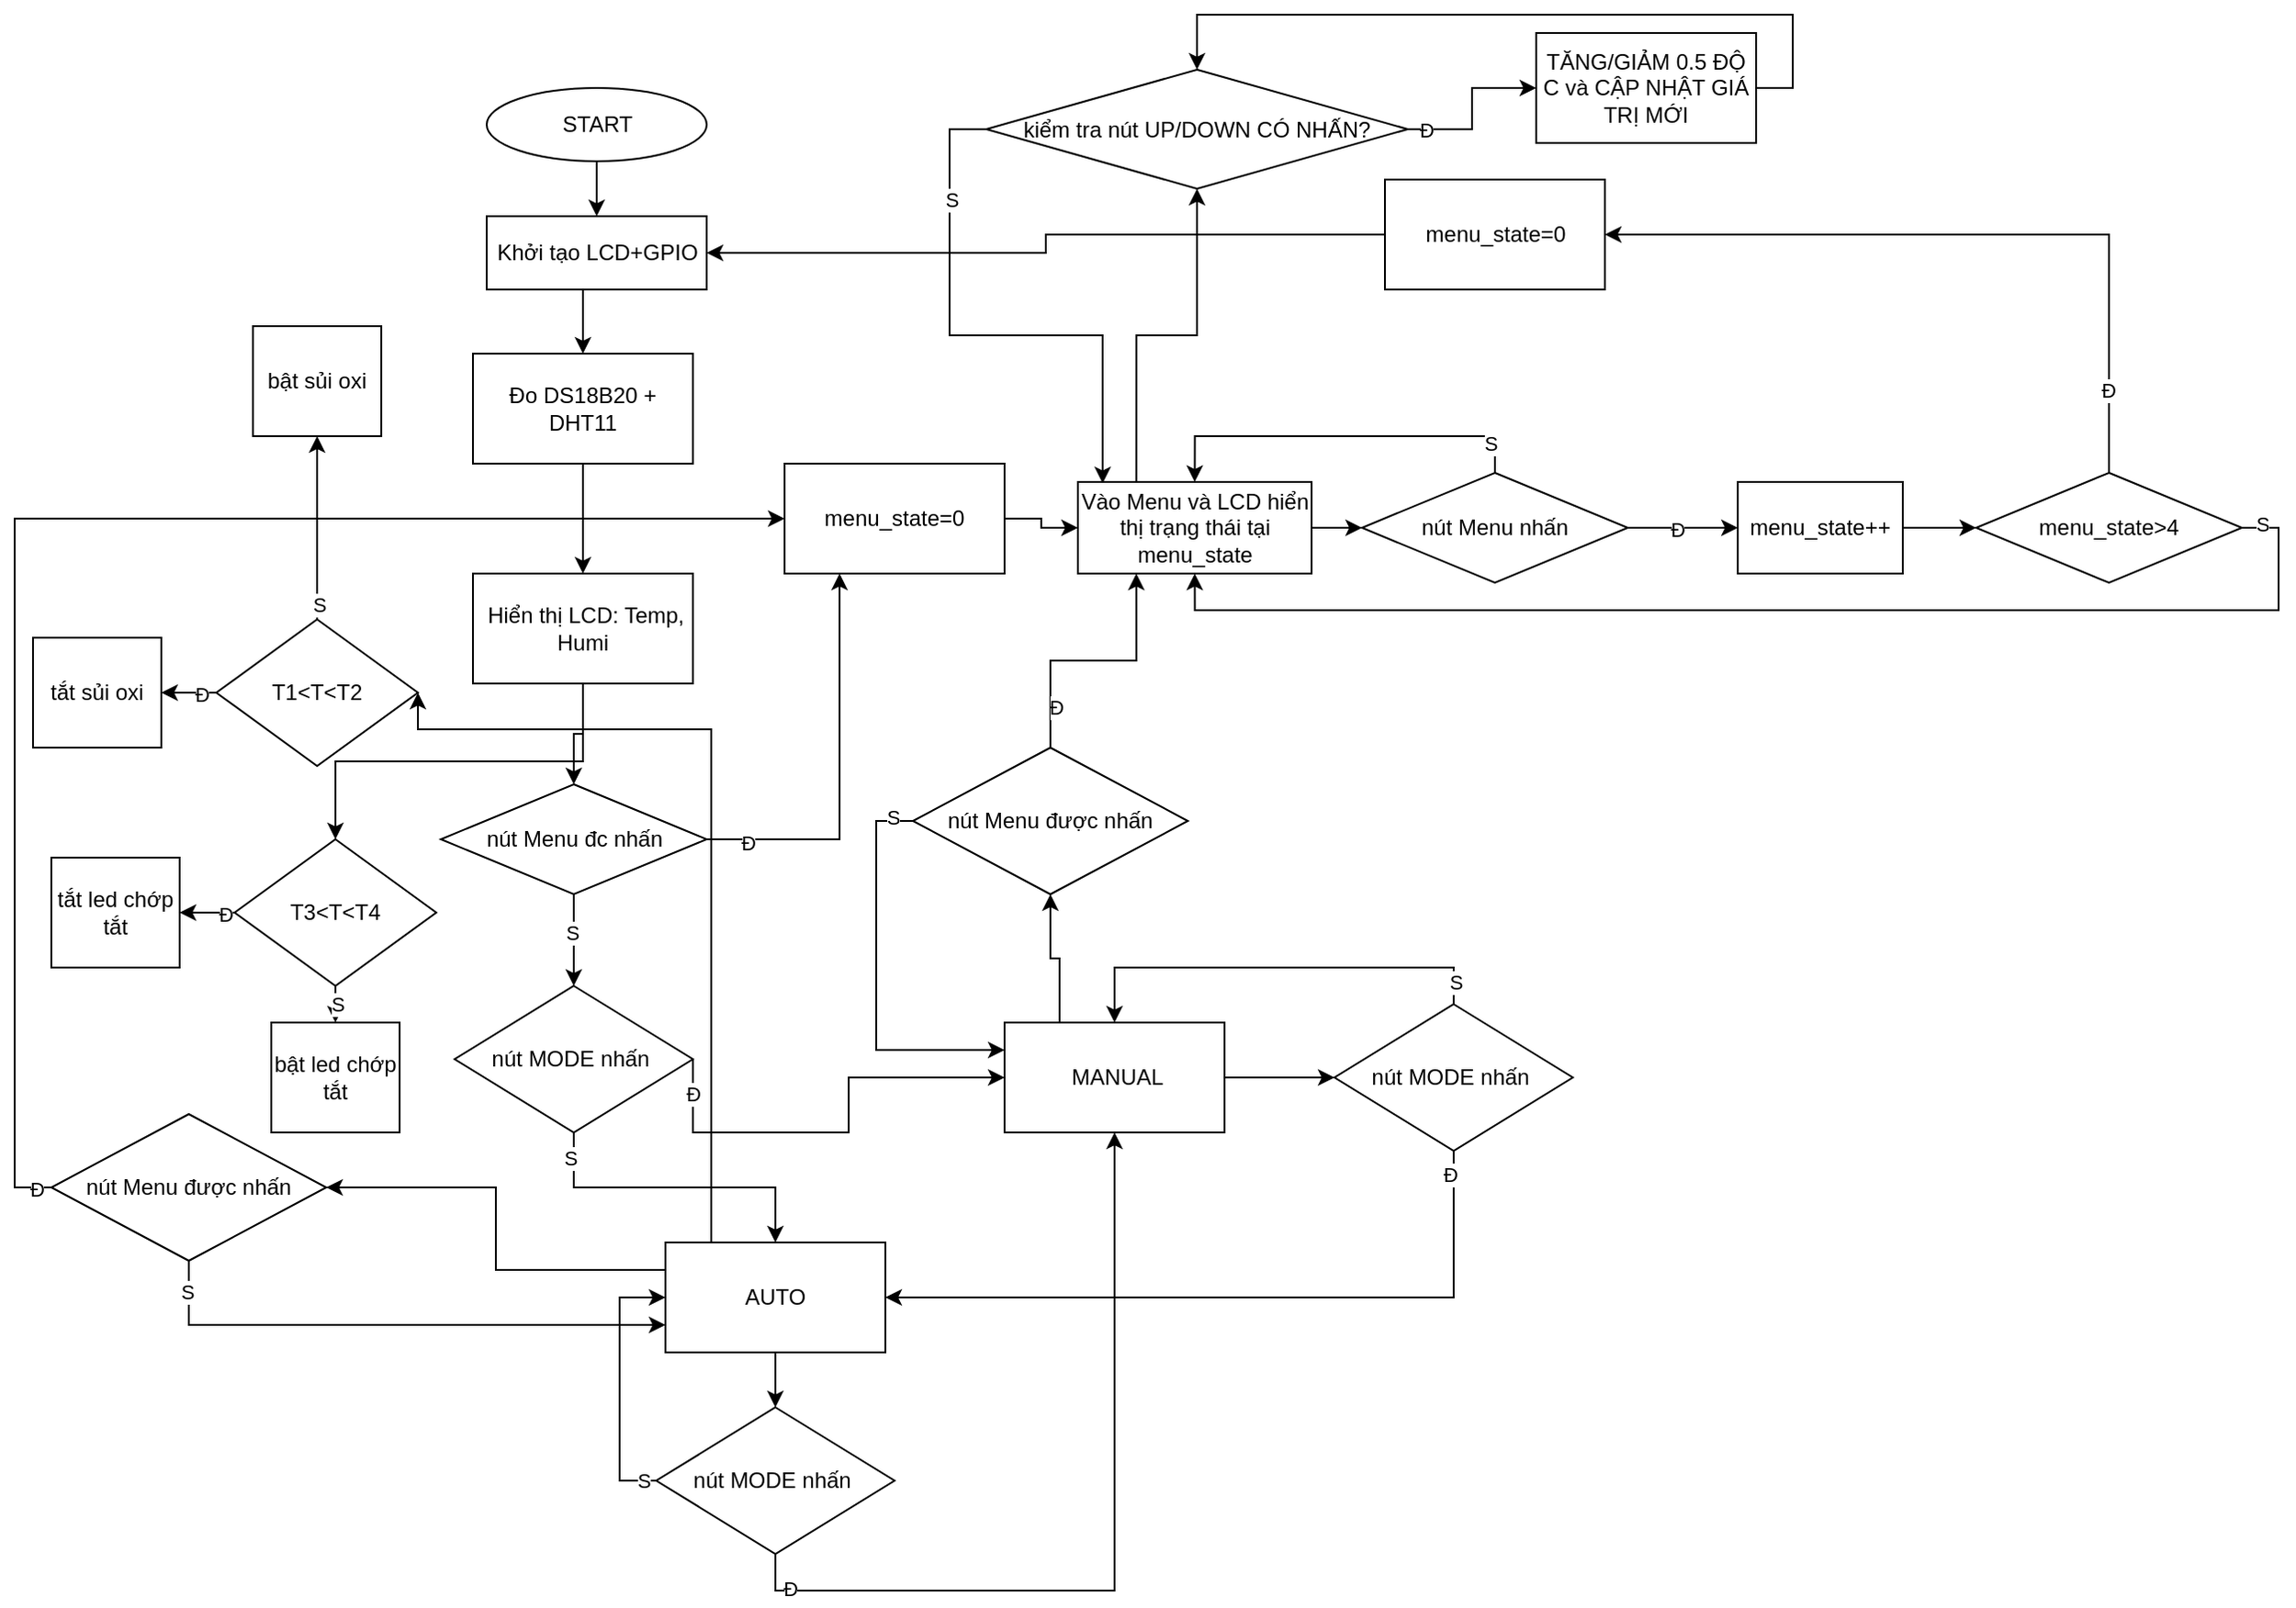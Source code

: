 <mxfile version="27.0.9">
  <diagram name="Page-1" id="l9Kzqq0qMRMQJfltJ0QI">
    <mxGraphModel dx="992" dy="535" grid="1" gridSize="10" guides="1" tooltips="1" connect="1" arrows="1" fold="1" page="1" pageScale="1" pageWidth="3300" pageHeight="4681" math="0" shadow="0">
      <root>
        <mxCell id="0" />
        <mxCell id="1" parent="0" />
        <mxCell id="YxmGQbVW7cjqFYO8cG6r-63" style="edgeStyle=orthogonalEdgeStyle;rounded=0;orthogonalLoop=1;jettySize=auto;html=1;exitX=0.5;exitY=1;exitDx=0;exitDy=0;entryX=0.5;entryY=0;entryDx=0;entryDy=0;" parent="1" source="YxmGQbVW7cjqFYO8cG6r-1" target="YxmGQbVW7cjqFYO8cG6r-5" edge="1">
          <mxGeometry relative="1" as="geometry" />
        </mxCell>
        <mxCell id="YxmGQbVW7cjqFYO8cG6r-1" value="START" style="ellipse;whiteSpace=wrap;html=1;" parent="1" vertex="1">
          <mxGeometry x="347.5" y="90" width="120" height="40" as="geometry" />
        </mxCell>
        <mxCell id="YxmGQbVW7cjqFYO8cG6r-82" style="edgeStyle=orthogonalEdgeStyle;rounded=0;orthogonalLoop=1;jettySize=auto;html=1;exitX=0.5;exitY=1;exitDx=0;exitDy=0;entryX=0.5;entryY=0;entryDx=0;entryDy=0;" parent="1" source="YxmGQbVW7cjqFYO8cG6r-5" target="YxmGQbVW7cjqFYO8cG6r-20" edge="1">
          <mxGeometry relative="1" as="geometry" />
        </mxCell>
        <mxCell id="YxmGQbVW7cjqFYO8cG6r-5" value="Khởi tạo LCD+GPIO" style="rounded=0;whiteSpace=wrap;html=1;" parent="1" vertex="1">
          <mxGeometry x="347.5" y="160" width="120" height="40" as="geometry" />
        </mxCell>
        <mxCell id="YxmGQbVW7cjqFYO8cG6r-73" style="edgeStyle=orthogonalEdgeStyle;rounded=0;orthogonalLoop=1;jettySize=auto;html=1;exitX=1;exitY=0.5;exitDx=0;exitDy=0;entryX=0;entryY=0.5;entryDx=0;entryDy=0;" parent="1" source="YxmGQbVW7cjqFYO8cG6r-9" target="YxmGQbVW7cjqFYO8cG6r-11" edge="1">
          <mxGeometry relative="1" as="geometry" />
        </mxCell>
        <mxCell id="YxmGQbVW7cjqFYO8cG6r-76" style="edgeStyle=orthogonalEdgeStyle;rounded=0;orthogonalLoop=1;jettySize=auto;html=1;exitX=0.25;exitY=0;exitDx=0;exitDy=0;entryX=0.5;entryY=1;entryDx=0;entryDy=0;" parent="1" source="YxmGQbVW7cjqFYO8cG6r-9" target="YxmGQbVW7cjqFYO8cG6r-75" edge="1">
          <mxGeometry relative="1" as="geometry" />
        </mxCell>
        <mxCell id="YxmGQbVW7cjqFYO8cG6r-9" value="Vào Menu và LCD hiển thị trạng thái tại menu_state" style="rounded=0;whiteSpace=wrap;html=1;" parent="1" vertex="1">
          <mxGeometry x="670" y="305" width="127.5" height="50" as="geometry" />
        </mxCell>
        <mxCell id="YxmGQbVW7cjqFYO8cG6r-17" style="edgeStyle=orthogonalEdgeStyle;rounded=0;orthogonalLoop=1;jettySize=auto;html=1;exitX=0.5;exitY=0;exitDx=0;exitDy=0;entryX=0.5;entryY=0;entryDx=0;entryDy=0;" parent="1" source="YxmGQbVW7cjqFYO8cG6r-11" target="YxmGQbVW7cjqFYO8cG6r-9" edge="1">
          <mxGeometry relative="1" as="geometry" />
        </mxCell>
        <mxCell id="YxmGQbVW7cjqFYO8cG6r-91" value="S" style="edgeLabel;html=1;align=center;verticalAlign=middle;resizable=0;points=[];" parent="YxmGQbVW7cjqFYO8cG6r-17" vertex="1" connectable="0">
          <mxGeometry x="-0.84" y="3" relative="1" as="geometry">
            <mxPoint as="offset" />
          </mxGeometry>
        </mxCell>
        <mxCell id="YxmGQbVW7cjqFYO8cG6r-70" style="edgeStyle=orthogonalEdgeStyle;rounded=0;orthogonalLoop=1;jettySize=auto;html=1;exitX=1;exitY=0.5;exitDx=0;exitDy=0;entryX=0;entryY=0.5;entryDx=0;entryDy=0;" parent="1" source="YxmGQbVW7cjqFYO8cG6r-11" target="YxmGQbVW7cjqFYO8cG6r-13" edge="1">
          <mxGeometry relative="1" as="geometry" />
        </mxCell>
        <mxCell id="YxmGQbVW7cjqFYO8cG6r-90" value="Đ" style="edgeLabel;html=1;align=center;verticalAlign=middle;resizable=0;points=[];" parent="YxmGQbVW7cjqFYO8cG6r-70" vertex="1" connectable="0">
          <mxGeometry x="-0.093" y="-1" relative="1" as="geometry">
            <mxPoint as="offset" />
          </mxGeometry>
        </mxCell>
        <mxCell id="YxmGQbVW7cjqFYO8cG6r-11" value="nút Menu nhấn" style="rhombus;whiteSpace=wrap;html=1;" parent="1" vertex="1">
          <mxGeometry x="825" y="300" width="145" height="60" as="geometry" />
        </mxCell>
        <mxCell id="YxmGQbVW7cjqFYO8cG6r-19" style="edgeStyle=orthogonalEdgeStyle;rounded=0;orthogonalLoop=1;jettySize=auto;html=1;exitX=1;exitY=0.5;exitDx=0;exitDy=0;entryX=0.5;entryY=1;entryDx=0;entryDy=0;" parent="1" source="YxmGQbVW7cjqFYO8cG6r-12" target="YxmGQbVW7cjqFYO8cG6r-9" edge="1">
          <mxGeometry relative="1" as="geometry" />
        </mxCell>
        <mxCell id="YxmGQbVW7cjqFYO8cG6r-93" value="S" style="edgeLabel;html=1;align=center;verticalAlign=middle;resizable=0;points=[];" parent="YxmGQbVW7cjqFYO8cG6r-19" vertex="1" connectable="0">
          <mxGeometry x="-0.967" y="2" relative="1" as="geometry">
            <mxPoint as="offset" />
          </mxGeometry>
        </mxCell>
        <mxCell id="YxmGQbVW7cjqFYO8cG6r-44" style="edgeStyle=orthogonalEdgeStyle;rounded=0;orthogonalLoop=1;jettySize=auto;html=1;exitX=0.5;exitY=0;exitDx=0;exitDy=0;entryX=1;entryY=0.5;entryDx=0;entryDy=0;" parent="1" source="YxmGQbVW7cjqFYO8cG6r-12" target="YxmGQbVW7cjqFYO8cG6r-42" edge="1">
          <mxGeometry relative="1" as="geometry" />
        </mxCell>
        <mxCell id="YxmGQbVW7cjqFYO8cG6r-92" value="Đ" style="edgeLabel;html=1;align=center;verticalAlign=middle;resizable=0;points=[];" parent="YxmGQbVW7cjqFYO8cG6r-44" vertex="1" connectable="0">
          <mxGeometry x="-0.779" y="1" relative="1" as="geometry">
            <mxPoint as="offset" />
          </mxGeometry>
        </mxCell>
        <mxCell id="YxmGQbVW7cjqFYO8cG6r-12" value="menu_state&amp;gt;4" style="rhombus;whiteSpace=wrap;html=1;" parent="1" vertex="1">
          <mxGeometry x="1160" y="300" width="145" height="60" as="geometry" />
        </mxCell>
        <mxCell id="YxmGQbVW7cjqFYO8cG6r-71" style="edgeStyle=orthogonalEdgeStyle;rounded=0;orthogonalLoop=1;jettySize=auto;html=1;exitX=1;exitY=0.5;exitDx=0;exitDy=0;entryX=0;entryY=0.5;entryDx=0;entryDy=0;" parent="1" source="YxmGQbVW7cjqFYO8cG6r-13" target="YxmGQbVW7cjqFYO8cG6r-12" edge="1">
          <mxGeometry relative="1" as="geometry" />
        </mxCell>
        <mxCell id="YxmGQbVW7cjqFYO8cG6r-13" value="menu_state++" style="rounded=0;whiteSpace=wrap;html=1;" parent="1" vertex="1">
          <mxGeometry x="1030" y="305" width="90" height="50" as="geometry" />
        </mxCell>
        <mxCell id="YxmGQbVW7cjqFYO8cG6r-67" style="edgeStyle=orthogonalEdgeStyle;rounded=0;orthogonalLoop=1;jettySize=auto;html=1;exitX=0.5;exitY=1;exitDx=0;exitDy=0;" parent="1" source="YxmGQbVW7cjqFYO8cG6r-20" target="YxmGQbVW7cjqFYO8cG6r-21" edge="1">
          <mxGeometry relative="1" as="geometry" />
        </mxCell>
        <mxCell id="YxmGQbVW7cjqFYO8cG6r-20" value="Đo DS18B20 + DHT11" style="rounded=0;whiteSpace=wrap;html=1;" parent="1" vertex="1">
          <mxGeometry x="340" y="235" width="120" height="60" as="geometry" />
        </mxCell>
        <mxCell id="YxmGQbVW7cjqFYO8cG6r-86" style="edgeStyle=orthogonalEdgeStyle;rounded=0;orthogonalLoop=1;jettySize=auto;html=1;exitX=0.5;exitY=1;exitDx=0;exitDy=0;entryX=0.5;entryY=0;entryDx=0;entryDy=0;" parent="1" source="YxmGQbVW7cjqFYO8cG6r-21" target="YxmGQbVW7cjqFYO8cG6r-83" edge="1">
          <mxGeometry relative="1" as="geometry" />
        </mxCell>
        <mxCell id="7M0fmgJ4529Uw_8fg1cl-2" style="edgeStyle=orthogonalEdgeStyle;rounded=0;orthogonalLoop=1;jettySize=auto;html=1;exitX=0.5;exitY=1;exitDx=0;exitDy=0;entryX=0.5;entryY=0;entryDx=0;entryDy=0;" edge="1" parent="1" source="YxmGQbVW7cjqFYO8cG6r-21" target="YxmGQbVW7cjqFYO8cG6r-110">
          <mxGeometry relative="1" as="geometry" />
        </mxCell>
        <mxCell id="YxmGQbVW7cjqFYO8cG6r-21" value="&amp;nbsp;Hiển thị LCD: Temp, Humi" style="rounded=0;whiteSpace=wrap;html=1;" parent="1" vertex="1">
          <mxGeometry x="340" y="355" width="120" height="60" as="geometry" />
        </mxCell>
        <mxCell id="YxmGQbVW7cjqFYO8cG6r-30" style="edgeStyle=orthogonalEdgeStyle;rounded=0;orthogonalLoop=1;jettySize=auto;html=1;exitX=0.5;exitY=1;exitDx=0;exitDy=0;entryX=0.5;entryY=0;entryDx=0;entryDy=0;" parent="1" source="YxmGQbVW7cjqFYO8cG6r-23" target="YxmGQbVW7cjqFYO8cG6r-26" edge="1">
          <mxGeometry relative="1" as="geometry" />
        </mxCell>
        <mxCell id="YxmGQbVW7cjqFYO8cG6r-106" value="S" style="edgeLabel;html=1;align=center;verticalAlign=middle;resizable=0;points=[];" parent="YxmGQbVW7cjqFYO8cG6r-30" vertex="1" connectable="0">
          <mxGeometry x="-0.84" y="-2" relative="1" as="geometry">
            <mxPoint as="offset" />
          </mxGeometry>
        </mxCell>
        <mxCell id="YxmGQbVW7cjqFYO8cG6r-40" style="edgeStyle=orthogonalEdgeStyle;rounded=0;orthogonalLoop=1;jettySize=auto;html=1;exitX=1;exitY=0.5;exitDx=0;exitDy=0;entryX=0;entryY=0.5;entryDx=0;entryDy=0;" parent="1" source="YxmGQbVW7cjqFYO8cG6r-23" target="YxmGQbVW7cjqFYO8cG6r-24" edge="1">
          <mxGeometry relative="1" as="geometry">
            <Array as="points">
              <mxPoint x="460" y="660" />
              <mxPoint x="545" y="660" />
              <mxPoint x="545" y="630" />
            </Array>
          </mxGeometry>
        </mxCell>
        <mxCell id="YxmGQbVW7cjqFYO8cG6r-105" value="Đ" style="edgeLabel;html=1;align=center;verticalAlign=middle;resizable=0;points=[];" parent="YxmGQbVW7cjqFYO8cG6r-40" vertex="1" connectable="0">
          <mxGeometry x="-0.843" relative="1" as="geometry">
            <mxPoint as="offset" />
          </mxGeometry>
        </mxCell>
        <mxCell id="YxmGQbVW7cjqFYO8cG6r-23" value="nút MODE nhấn&amp;nbsp;" style="rhombus;whiteSpace=wrap;html=1;" parent="1" vertex="1">
          <mxGeometry x="330" y="580" width="130" height="80" as="geometry" />
        </mxCell>
        <mxCell id="YxmGQbVW7cjqFYO8cG6r-38" style="edgeStyle=orthogonalEdgeStyle;rounded=0;orthogonalLoop=1;jettySize=auto;html=1;exitX=1;exitY=0.5;exitDx=0;exitDy=0;entryX=0;entryY=0.5;entryDx=0;entryDy=0;" parent="1" source="YxmGQbVW7cjqFYO8cG6r-24" target="YxmGQbVW7cjqFYO8cG6r-25" edge="1">
          <mxGeometry relative="1" as="geometry" />
        </mxCell>
        <mxCell id="YxmGQbVW7cjqFYO8cG6r-62" style="edgeStyle=orthogonalEdgeStyle;rounded=0;orthogonalLoop=1;jettySize=auto;html=1;exitX=0.25;exitY=0;exitDx=0;exitDy=0;entryX=0.5;entryY=1;entryDx=0;entryDy=0;" parent="1" source="YxmGQbVW7cjqFYO8cG6r-24" target="YxmGQbVW7cjqFYO8cG6r-54" edge="1">
          <mxGeometry relative="1" as="geometry" />
        </mxCell>
        <mxCell id="YxmGQbVW7cjqFYO8cG6r-24" value="&amp;nbsp;MANUAL" style="rounded=0;whiteSpace=wrap;html=1;" parent="1" vertex="1">
          <mxGeometry x="630" y="600" width="120" height="60" as="geometry" />
        </mxCell>
        <mxCell id="YxmGQbVW7cjqFYO8cG6r-35" style="edgeStyle=orthogonalEdgeStyle;rounded=0;orthogonalLoop=1;jettySize=auto;html=1;exitX=0.5;exitY=1;exitDx=0;exitDy=0;entryX=1;entryY=0.5;entryDx=0;entryDy=0;" parent="1" source="YxmGQbVW7cjqFYO8cG6r-25" target="YxmGQbVW7cjqFYO8cG6r-26" edge="1">
          <mxGeometry relative="1" as="geometry" />
        </mxCell>
        <mxCell id="YxmGQbVW7cjqFYO8cG6r-98" value="Đ" style="edgeLabel;html=1;align=center;verticalAlign=middle;resizable=0;points=[];" parent="YxmGQbVW7cjqFYO8cG6r-35" vertex="1" connectable="0">
          <mxGeometry x="-0.937" y="-2" relative="1" as="geometry">
            <mxPoint as="offset" />
          </mxGeometry>
        </mxCell>
        <mxCell id="YxmGQbVW7cjqFYO8cG6r-39" style="edgeStyle=orthogonalEdgeStyle;rounded=0;orthogonalLoop=1;jettySize=auto;html=1;exitX=0.5;exitY=0;exitDx=0;exitDy=0;entryX=0.5;entryY=0;entryDx=0;entryDy=0;" parent="1" source="YxmGQbVW7cjqFYO8cG6r-25" target="YxmGQbVW7cjqFYO8cG6r-24" edge="1">
          <mxGeometry relative="1" as="geometry" />
        </mxCell>
        <mxCell id="YxmGQbVW7cjqFYO8cG6r-99" value="S" style="edgeLabel;html=1;align=center;verticalAlign=middle;resizable=0;points=[];" parent="YxmGQbVW7cjqFYO8cG6r-39" vertex="1" connectable="0">
          <mxGeometry x="-0.897" y="-1" relative="1" as="geometry">
            <mxPoint as="offset" />
          </mxGeometry>
        </mxCell>
        <mxCell id="YxmGQbVW7cjqFYO8cG6r-25" value="nút MODE nhấn&amp;nbsp;" style="rhombus;whiteSpace=wrap;html=1;" parent="1" vertex="1">
          <mxGeometry x="810" y="590" width="130" height="80" as="geometry" />
        </mxCell>
        <mxCell id="YxmGQbVW7cjqFYO8cG6r-31" style="edgeStyle=orthogonalEdgeStyle;rounded=0;orthogonalLoop=1;jettySize=auto;html=1;exitX=0.5;exitY=1;exitDx=0;exitDy=0;entryX=0.5;entryY=0;entryDx=0;entryDy=0;" parent="1" source="YxmGQbVW7cjqFYO8cG6r-26" target="YxmGQbVW7cjqFYO8cG6r-27" edge="1">
          <mxGeometry relative="1" as="geometry" />
        </mxCell>
        <mxCell id="YxmGQbVW7cjqFYO8cG6r-51" style="edgeStyle=orthogonalEdgeStyle;rounded=0;orthogonalLoop=1;jettySize=auto;html=1;exitX=0;exitY=0.25;exitDx=0;exitDy=0;entryX=1;entryY=0.5;entryDx=0;entryDy=0;" parent="1" source="YxmGQbVW7cjqFYO8cG6r-26" target="YxmGQbVW7cjqFYO8cG6r-50" edge="1">
          <mxGeometry relative="1" as="geometry" />
        </mxCell>
        <mxCell id="7M0fmgJ4529Uw_8fg1cl-1" style="edgeStyle=orthogonalEdgeStyle;rounded=0;orthogonalLoop=1;jettySize=auto;html=1;exitX=0;exitY=0;exitDx=0;exitDy=0;entryX=1;entryY=0.5;entryDx=0;entryDy=0;" edge="1" parent="1" source="YxmGQbVW7cjqFYO8cG6r-26" target="YxmGQbVW7cjqFYO8cG6r-109">
          <mxGeometry relative="1" as="geometry">
            <Array as="points">
              <mxPoint x="470" y="720" />
              <mxPoint x="470" y="440" />
              <mxPoint x="310" y="440" />
            </Array>
          </mxGeometry>
        </mxCell>
        <mxCell id="YxmGQbVW7cjqFYO8cG6r-26" value="AUTO" style="rounded=0;whiteSpace=wrap;html=1;" parent="1" vertex="1">
          <mxGeometry x="445" y="720" width="120" height="60" as="geometry" />
        </mxCell>
        <mxCell id="YxmGQbVW7cjqFYO8cG6r-34" style="edgeStyle=orthogonalEdgeStyle;rounded=0;orthogonalLoop=1;jettySize=auto;html=1;exitX=0.5;exitY=1;exitDx=0;exitDy=0;entryX=0.5;entryY=1;entryDx=0;entryDy=0;" parent="1" source="YxmGQbVW7cjqFYO8cG6r-27" target="YxmGQbVW7cjqFYO8cG6r-24" edge="1">
          <mxGeometry relative="1" as="geometry" />
        </mxCell>
        <mxCell id="YxmGQbVW7cjqFYO8cG6r-101" value="Đ" style="edgeLabel;html=1;align=center;verticalAlign=middle;resizable=0;points=[];" parent="YxmGQbVW7cjqFYO8cG6r-34" vertex="1" connectable="0">
          <mxGeometry x="-0.877" y="1" relative="1" as="geometry">
            <mxPoint as="offset" />
          </mxGeometry>
        </mxCell>
        <mxCell id="YxmGQbVW7cjqFYO8cG6r-41" style="edgeStyle=orthogonalEdgeStyle;rounded=0;orthogonalLoop=1;jettySize=auto;html=1;exitX=0;exitY=0.5;exitDx=0;exitDy=0;entryX=0;entryY=0.5;entryDx=0;entryDy=0;" parent="1" source="YxmGQbVW7cjqFYO8cG6r-27" target="YxmGQbVW7cjqFYO8cG6r-26" edge="1">
          <mxGeometry relative="1" as="geometry" />
        </mxCell>
        <mxCell id="YxmGQbVW7cjqFYO8cG6r-100" value="S" style="edgeLabel;html=1;align=center;verticalAlign=middle;resizable=0;points=[];" parent="YxmGQbVW7cjqFYO8cG6r-41" vertex="1" connectable="0">
          <mxGeometry x="-0.902" relative="1" as="geometry">
            <mxPoint as="offset" />
          </mxGeometry>
        </mxCell>
        <mxCell id="YxmGQbVW7cjqFYO8cG6r-27" value="nút MODE nhấn&amp;nbsp;" style="rhombus;whiteSpace=wrap;html=1;" parent="1" vertex="1">
          <mxGeometry x="440" y="810" width="130" height="80" as="geometry" />
        </mxCell>
        <mxCell id="YxmGQbVW7cjqFYO8cG6r-45" style="edgeStyle=orthogonalEdgeStyle;rounded=0;orthogonalLoop=1;jettySize=auto;html=1;exitX=0;exitY=0.5;exitDx=0;exitDy=0;entryX=1;entryY=0.5;entryDx=0;entryDy=0;" parent="1" source="YxmGQbVW7cjqFYO8cG6r-42" target="YxmGQbVW7cjqFYO8cG6r-5" edge="1">
          <mxGeometry relative="1" as="geometry" />
        </mxCell>
        <mxCell id="YxmGQbVW7cjqFYO8cG6r-42" value="menu_state=0" style="rounded=0;whiteSpace=wrap;html=1;" parent="1" vertex="1">
          <mxGeometry x="837.5" y="140" width="120" height="60" as="geometry" />
        </mxCell>
        <mxCell id="YxmGQbVW7cjqFYO8cG6r-52" style="edgeStyle=orthogonalEdgeStyle;rounded=0;orthogonalLoop=1;jettySize=auto;html=1;exitX=0.5;exitY=1;exitDx=0;exitDy=0;entryX=0;entryY=0.75;entryDx=0;entryDy=0;" parent="1" source="YxmGQbVW7cjqFYO8cG6r-50" target="YxmGQbVW7cjqFYO8cG6r-26" edge="1">
          <mxGeometry relative="1" as="geometry" />
        </mxCell>
        <mxCell id="YxmGQbVW7cjqFYO8cG6r-108" value="S" style="edgeLabel;html=1;align=center;verticalAlign=middle;resizable=0;points=[];" parent="YxmGQbVW7cjqFYO8cG6r-52" vertex="1" connectable="0">
          <mxGeometry x="-0.889" y="-1" relative="1" as="geometry">
            <mxPoint as="offset" />
          </mxGeometry>
        </mxCell>
        <mxCell id="YxmGQbVW7cjqFYO8cG6r-58" style="edgeStyle=orthogonalEdgeStyle;rounded=0;orthogonalLoop=1;jettySize=auto;html=1;exitX=0;exitY=0.5;exitDx=0;exitDy=0;entryX=0;entryY=0.5;entryDx=0;entryDy=0;" parent="1" source="YxmGQbVW7cjqFYO8cG6r-50" target="YxmGQbVW7cjqFYO8cG6r-57" edge="1">
          <mxGeometry relative="1" as="geometry" />
        </mxCell>
        <mxCell id="YxmGQbVW7cjqFYO8cG6r-107" value="Đ" style="edgeLabel;html=1;align=center;verticalAlign=middle;resizable=0;points=[];" parent="YxmGQbVW7cjqFYO8cG6r-58" vertex="1" connectable="0">
          <mxGeometry x="-0.98" y="1" relative="1" as="geometry">
            <mxPoint as="offset" />
          </mxGeometry>
        </mxCell>
        <mxCell id="YxmGQbVW7cjqFYO8cG6r-50" value="nút Menu được nhấn" style="rhombus;whiteSpace=wrap;html=1;" parent="1" vertex="1">
          <mxGeometry x="110" y="650" width="150" height="80" as="geometry" />
        </mxCell>
        <mxCell id="YxmGQbVW7cjqFYO8cG6r-56" style="edgeStyle=orthogonalEdgeStyle;rounded=0;orthogonalLoop=1;jettySize=auto;html=1;exitX=0.5;exitY=0;exitDx=0;exitDy=0;entryX=0.25;entryY=1;entryDx=0;entryDy=0;" parent="1" source="YxmGQbVW7cjqFYO8cG6r-54" target="YxmGQbVW7cjqFYO8cG6r-9" edge="1">
          <mxGeometry relative="1" as="geometry" />
        </mxCell>
        <mxCell id="YxmGQbVW7cjqFYO8cG6r-97" value="Đ" style="edgeLabel;html=1;align=center;verticalAlign=middle;resizable=0;points=[];" parent="YxmGQbVW7cjqFYO8cG6r-56" vertex="1" connectable="0">
          <mxGeometry x="-0.693" y="-3" relative="1" as="geometry">
            <mxPoint as="offset" />
          </mxGeometry>
        </mxCell>
        <mxCell id="YxmGQbVW7cjqFYO8cG6r-95" style="edgeStyle=orthogonalEdgeStyle;rounded=0;orthogonalLoop=1;jettySize=auto;html=1;exitX=0;exitY=0.5;exitDx=0;exitDy=0;entryX=0;entryY=0.25;entryDx=0;entryDy=0;" parent="1" source="YxmGQbVW7cjqFYO8cG6r-54" target="YxmGQbVW7cjqFYO8cG6r-24" edge="1">
          <mxGeometry relative="1" as="geometry" />
        </mxCell>
        <mxCell id="YxmGQbVW7cjqFYO8cG6r-96" value="S" style="edgeLabel;html=1;align=center;verticalAlign=middle;resizable=0;points=[];" parent="YxmGQbVW7cjqFYO8cG6r-95" vertex="1" connectable="0">
          <mxGeometry x="-0.896" y="-2" relative="1" as="geometry">
            <mxPoint as="offset" />
          </mxGeometry>
        </mxCell>
        <mxCell id="YxmGQbVW7cjqFYO8cG6r-54" value="nút Menu được nhấn" style="rhombus;whiteSpace=wrap;html=1;" parent="1" vertex="1">
          <mxGeometry x="580" y="450" width="150" height="80" as="geometry" />
        </mxCell>
        <mxCell id="YxmGQbVW7cjqFYO8cG6r-69" style="edgeStyle=orthogonalEdgeStyle;rounded=0;orthogonalLoop=1;jettySize=auto;html=1;exitX=1;exitY=0.5;exitDx=0;exitDy=0;entryX=0;entryY=0.5;entryDx=0;entryDy=0;" parent="1" source="YxmGQbVW7cjqFYO8cG6r-57" target="YxmGQbVW7cjqFYO8cG6r-9" edge="1">
          <mxGeometry relative="1" as="geometry" />
        </mxCell>
        <mxCell id="YxmGQbVW7cjqFYO8cG6r-57" value="menu_state=0" style="rounded=0;whiteSpace=wrap;html=1;" parent="1" vertex="1">
          <mxGeometry x="510" y="295" width="120" height="60" as="geometry" />
        </mxCell>
        <mxCell id="YxmGQbVW7cjqFYO8cG6r-79" style="edgeStyle=orthogonalEdgeStyle;rounded=0;orthogonalLoop=1;jettySize=auto;html=1;exitX=1;exitY=0.5;exitDx=0;exitDy=0;entryX=0;entryY=0.5;entryDx=0;entryDy=0;" parent="1" source="YxmGQbVW7cjqFYO8cG6r-75" target="YxmGQbVW7cjqFYO8cG6r-78" edge="1">
          <mxGeometry relative="1" as="geometry" />
        </mxCell>
        <mxCell id="YxmGQbVW7cjqFYO8cG6r-88" value="Đ" style="edgeLabel;html=1;align=center;verticalAlign=middle;resizable=0;points=[];" parent="YxmGQbVW7cjqFYO8cG6r-79" vertex="1" connectable="0">
          <mxGeometry x="-0.784" relative="1" as="geometry">
            <mxPoint as="offset" />
          </mxGeometry>
        </mxCell>
        <mxCell id="YxmGQbVW7cjqFYO8cG6r-75" value="kiểm tra nút UP/DOWN CÓ NHẤN?" style="rhombus;whiteSpace=wrap;html=1;" parent="1" vertex="1">
          <mxGeometry x="620" y="80" width="230" height="65" as="geometry" />
        </mxCell>
        <mxCell id="YxmGQbVW7cjqFYO8cG6r-77" style="edgeStyle=orthogonalEdgeStyle;rounded=0;orthogonalLoop=1;jettySize=auto;html=1;exitX=0;exitY=0.5;exitDx=0;exitDy=0;entryX=0.106;entryY=0.015;entryDx=0;entryDy=0;entryPerimeter=0;" parent="1" source="YxmGQbVW7cjqFYO8cG6r-75" target="YxmGQbVW7cjqFYO8cG6r-9" edge="1">
          <mxGeometry relative="1" as="geometry" />
        </mxCell>
        <mxCell id="YxmGQbVW7cjqFYO8cG6r-89" value="S" style="edgeLabel;html=1;align=center;verticalAlign=middle;resizable=0;points=[];" parent="YxmGQbVW7cjqFYO8cG6r-77" vertex="1" connectable="0">
          <mxGeometry x="-0.607" y="1" relative="1" as="geometry">
            <mxPoint as="offset" />
          </mxGeometry>
        </mxCell>
        <mxCell id="YxmGQbVW7cjqFYO8cG6r-81" style="edgeStyle=orthogonalEdgeStyle;rounded=0;orthogonalLoop=1;jettySize=auto;html=1;exitX=1;exitY=0.5;exitDx=0;exitDy=0;entryX=0.5;entryY=0;entryDx=0;entryDy=0;" parent="1" source="YxmGQbVW7cjqFYO8cG6r-78" target="YxmGQbVW7cjqFYO8cG6r-75" edge="1">
          <mxGeometry relative="1" as="geometry">
            <Array as="points">
              <mxPoint x="1060" y="90" />
              <mxPoint x="1060" y="50" />
              <mxPoint x="735" y="50" />
            </Array>
          </mxGeometry>
        </mxCell>
        <mxCell id="YxmGQbVW7cjqFYO8cG6r-78" value="TĂNG/GIẢM 0.5 ĐỘ C và CẬP NHẬT GIÁ TRỊ MỚI" style="rounded=0;whiteSpace=wrap;html=1;" parent="1" vertex="1">
          <mxGeometry x="920" y="60" width="120" height="60" as="geometry" />
        </mxCell>
        <mxCell id="YxmGQbVW7cjqFYO8cG6r-87" style="edgeStyle=orthogonalEdgeStyle;rounded=0;orthogonalLoop=1;jettySize=auto;html=1;exitX=0.5;exitY=1;exitDx=0;exitDy=0;" parent="1" source="YxmGQbVW7cjqFYO8cG6r-83" target="YxmGQbVW7cjqFYO8cG6r-23" edge="1">
          <mxGeometry relative="1" as="geometry" />
        </mxCell>
        <mxCell id="YxmGQbVW7cjqFYO8cG6r-104" value="S" style="edgeLabel;html=1;align=center;verticalAlign=middle;resizable=0;points=[];" parent="YxmGQbVW7cjqFYO8cG6r-87" vertex="1" connectable="0">
          <mxGeometry x="-0.174" y="-1" relative="1" as="geometry">
            <mxPoint as="offset" />
          </mxGeometry>
        </mxCell>
        <mxCell id="YxmGQbVW7cjqFYO8cG6r-102" style="edgeStyle=orthogonalEdgeStyle;rounded=0;orthogonalLoop=1;jettySize=auto;html=1;exitX=1;exitY=0.5;exitDx=0;exitDy=0;entryX=0.25;entryY=1;entryDx=0;entryDy=0;" parent="1" source="YxmGQbVW7cjqFYO8cG6r-83" target="YxmGQbVW7cjqFYO8cG6r-57" edge="1">
          <mxGeometry relative="1" as="geometry" />
        </mxCell>
        <mxCell id="YxmGQbVW7cjqFYO8cG6r-103" value="Đ" style="edgeLabel;html=1;align=center;verticalAlign=middle;resizable=0;points=[];" parent="YxmGQbVW7cjqFYO8cG6r-102" vertex="1" connectable="0">
          <mxGeometry x="-0.795" y="-2" relative="1" as="geometry">
            <mxPoint as="offset" />
          </mxGeometry>
        </mxCell>
        <mxCell id="YxmGQbVW7cjqFYO8cG6r-83" value="nút Menu đc nhấn" style="rhombus;whiteSpace=wrap;html=1;" parent="1" vertex="1">
          <mxGeometry x="322.5" y="470" width="145" height="60" as="geometry" />
        </mxCell>
        <mxCell id="YxmGQbVW7cjqFYO8cG6r-115" style="edgeStyle=orthogonalEdgeStyle;rounded=0;orthogonalLoop=1;jettySize=auto;html=1;exitX=0.5;exitY=0;exitDx=0;exitDy=0;entryX=0.5;entryY=1;entryDx=0;entryDy=0;" parent="1" source="YxmGQbVW7cjqFYO8cG6r-109" target="YxmGQbVW7cjqFYO8cG6r-111" edge="1">
          <mxGeometry relative="1" as="geometry" />
        </mxCell>
        <mxCell id="YxmGQbVW7cjqFYO8cG6r-120" value="S" style="edgeLabel;html=1;align=center;verticalAlign=middle;resizable=0;points=[];" parent="YxmGQbVW7cjqFYO8cG6r-115" vertex="1" connectable="0">
          <mxGeometry x="-0.83" y="-1" relative="1" as="geometry">
            <mxPoint as="offset" />
          </mxGeometry>
        </mxCell>
        <mxCell id="YxmGQbVW7cjqFYO8cG6r-116" value="" style="edgeStyle=orthogonalEdgeStyle;rounded=0;orthogonalLoop=1;jettySize=auto;html=1;exitX=0;exitY=0.5;exitDx=0;exitDy=0;entryX=1;entryY=0.5;entryDx=0;entryDy=0;" parent="1" source="YxmGQbVW7cjqFYO8cG6r-109" target="YxmGQbVW7cjqFYO8cG6r-114" edge="1">
          <mxGeometry relative="1" as="geometry" />
        </mxCell>
        <mxCell id="YxmGQbVW7cjqFYO8cG6r-119" value="Đ" style="edgeLabel;html=1;align=center;verticalAlign=middle;resizable=0;points=[];" parent="YxmGQbVW7cjqFYO8cG6r-116" vertex="1" connectable="0">
          <mxGeometry x="-0.449" y="1" relative="1" as="geometry">
            <mxPoint as="offset" />
          </mxGeometry>
        </mxCell>
        <mxCell id="YxmGQbVW7cjqFYO8cG6r-109" value="T1&amp;lt;T&amp;lt;T2" style="rhombus;whiteSpace=wrap;html=1;" parent="1" vertex="1">
          <mxGeometry x="200" y="380" width="110" height="80" as="geometry" />
        </mxCell>
        <mxCell id="YxmGQbVW7cjqFYO8cG6r-117" style="edgeStyle=orthogonalEdgeStyle;rounded=0;orthogonalLoop=1;jettySize=auto;html=1;exitX=0;exitY=0.5;exitDx=0;exitDy=0;entryX=1;entryY=0.5;entryDx=0;entryDy=0;" parent="1" source="YxmGQbVW7cjqFYO8cG6r-110" target="YxmGQbVW7cjqFYO8cG6r-113" edge="1">
          <mxGeometry relative="1" as="geometry" />
        </mxCell>
        <mxCell id="YxmGQbVW7cjqFYO8cG6r-121" value="Đ" style="edgeLabel;html=1;align=center;verticalAlign=middle;resizable=0;points=[];" parent="YxmGQbVW7cjqFYO8cG6r-117" vertex="1" connectable="0">
          <mxGeometry x="-0.637" y="1" relative="1" as="geometry">
            <mxPoint as="offset" />
          </mxGeometry>
        </mxCell>
        <mxCell id="YxmGQbVW7cjqFYO8cG6r-118" style="edgeStyle=orthogonalEdgeStyle;rounded=0;orthogonalLoop=1;jettySize=auto;html=1;exitX=0.5;exitY=1;exitDx=0;exitDy=0;entryX=0.5;entryY=0;entryDx=0;entryDy=0;" parent="1" source="YxmGQbVW7cjqFYO8cG6r-110" target="YxmGQbVW7cjqFYO8cG6r-112" edge="1">
          <mxGeometry relative="1" as="geometry" />
        </mxCell>
        <mxCell id="YxmGQbVW7cjqFYO8cG6r-122" value="S" style="edgeLabel;html=1;align=center;verticalAlign=middle;resizable=0;points=[];" parent="YxmGQbVW7cjqFYO8cG6r-118" vertex="1" connectable="0">
          <mxGeometry x="-0.067" y="1" relative="1" as="geometry">
            <mxPoint as="offset" />
          </mxGeometry>
        </mxCell>
        <mxCell id="YxmGQbVW7cjqFYO8cG6r-110" value="T3&amp;lt;T&amp;lt;T4" style="rhombus;whiteSpace=wrap;html=1;" parent="1" vertex="1">
          <mxGeometry x="210" y="500" width="110" height="80" as="geometry" />
        </mxCell>
        <mxCell id="YxmGQbVW7cjqFYO8cG6r-111" value="bật sủi oxi" style="rounded=0;whiteSpace=wrap;html=1;" parent="1" vertex="1">
          <mxGeometry x="220" y="220" width="70" height="60" as="geometry" />
        </mxCell>
        <mxCell id="YxmGQbVW7cjqFYO8cG6r-112" value="bật led chớp tắt" style="rounded=0;whiteSpace=wrap;html=1;" parent="1" vertex="1">
          <mxGeometry x="230" y="600" width="70" height="60" as="geometry" />
        </mxCell>
        <mxCell id="YxmGQbVW7cjqFYO8cG6r-113" value="tắt led chớp tắt" style="rounded=0;whiteSpace=wrap;html=1;" parent="1" vertex="1">
          <mxGeometry x="110" y="510" width="70" height="60" as="geometry" />
        </mxCell>
        <mxCell id="YxmGQbVW7cjqFYO8cG6r-114" value="tắt sủi oxi" style="rounded=0;whiteSpace=wrap;html=1;" parent="1" vertex="1">
          <mxGeometry x="100" y="390" width="70" height="60" as="geometry" />
        </mxCell>
      </root>
    </mxGraphModel>
  </diagram>
</mxfile>

